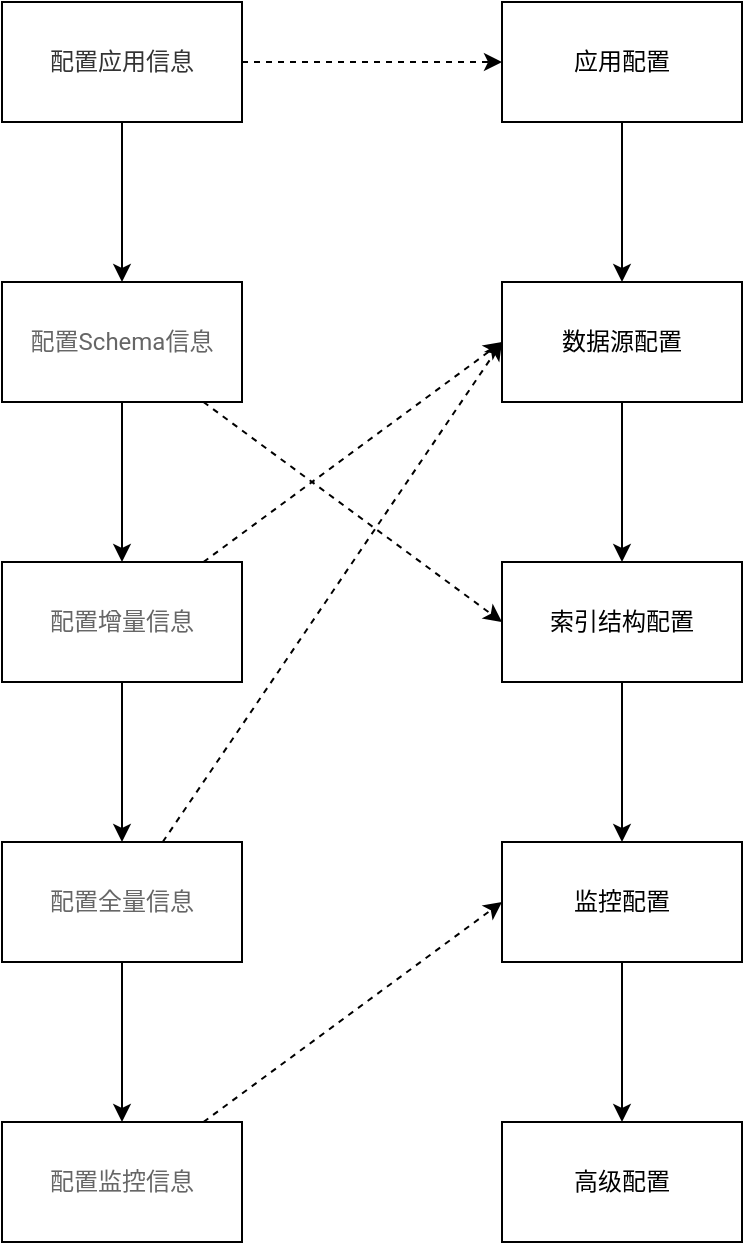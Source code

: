 <mxfile version="14.1.1" type="github">
  <diagram id="mg6_ln2mncLC90OhMLaE" name="Page-1">
    <mxGraphModel dx="1639" dy="912" grid="1" gridSize="10" guides="1" tooltips="1" connect="1" arrows="1" fold="1" page="1" pageScale="1" pageWidth="827" pageHeight="1169" math="0" shadow="0">
      <root>
        <mxCell id="0" />
        <mxCell id="1" parent="0" />
        <mxCell id="2LGqgcCa6hglrMfz8FRz-4" value="" style="edgeStyle=orthogonalEdgeStyle;rounded=0;orthogonalLoop=1;jettySize=auto;html=1;" edge="1" parent="1" source="2LGqgcCa6hglrMfz8FRz-1" target="2LGqgcCa6hglrMfz8FRz-3">
          <mxGeometry relative="1" as="geometry" />
        </mxCell>
        <mxCell id="2LGqgcCa6hglrMfz8FRz-25" style="edgeStyle=none;rounded=0;orthogonalLoop=1;jettySize=auto;html=1;entryX=0;entryY=0.5;entryDx=0;entryDy=0;dashed=1;" edge="1" parent="1" source="2LGqgcCa6hglrMfz8FRz-1" target="2LGqgcCa6hglrMfz8FRz-12">
          <mxGeometry relative="1" as="geometry" />
        </mxCell>
        <mxCell id="2LGqgcCa6hglrMfz8FRz-1" value="&lt;span style=&quot;color: rgb(51 , 51 , 51) ; font-family: &amp;#34;roboto&amp;#34; , &amp;#34;helvetica neue&amp;#34; , &amp;#34;helvetica&amp;#34; , &amp;#34;tahoma&amp;#34; , &amp;#34;arial&amp;#34; , &amp;#34;pingfang sc&amp;#34; , &amp;#34;microsoft yahei&amp;#34; ; text-align: left ; background-color: rgb(255 , 255 , 255)&quot;&gt;配置应用信息&lt;/span&gt;" style="rounded=0;whiteSpace=wrap;html=1;" vertex="1" parent="1">
          <mxGeometry x="310" y="110" width="120" height="60" as="geometry" />
        </mxCell>
        <mxCell id="2LGqgcCa6hglrMfz8FRz-6" value="" style="edgeStyle=orthogonalEdgeStyle;rounded=0;orthogonalLoop=1;jettySize=auto;html=1;" edge="1" parent="1" source="2LGqgcCa6hglrMfz8FRz-3" target="2LGqgcCa6hglrMfz8FRz-5">
          <mxGeometry relative="1" as="geometry" />
        </mxCell>
        <mxCell id="2LGqgcCa6hglrMfz8FRz-23" style="edgeStyle=none;rounded=0;orthogonalLoop=1;jettySize=auto;html=1;entryX=0;entryY=0.5;entryDx=0;entryDy=0;dashed=1;" edge="1" parent="1" source="2LGqgcCa6hglrMfz8FRz-3" target="2LGqgcCa6hglrMfz8FRz-16">
          <mxGeometry relative="1" as="geometry" />
        </mxCell>
        <mxCell id="2LGqgcCa6hglrMfz8FRz-3" value="&lt;span style=&quot;color: rgb(102 , 102 , 102) ; font-family: &amp;#34;roboto&amp;#34; , &amp;#34;helvetica neue&amp;#34; , &amp;#34;helvetica&amp;#34; , &amp;#34;tahoma&amp;#34; , &amp;#34;arial&amp;#34; , &amp;#34;pingfang sc&amp;#34; , &amp;#34;microsoft yahei&amp;#34; ; text-align: left ; background-color: rgb(255 , 255 , 255)&quot;&gt;配置Schema信息&lt;/span&gt;" style="rounded=0;whiteSpace=wrap;html=1;" vertex="1" parent="1">
          <mxGeometry x="310" y="250" width="120" height="60" as="geometry" />
        </mxCell>
        <mxCell id="2LGqgcCa6hglrMfz8FRz-8" value="" style="edgeStyle=orthogonalEdgeStyle;rounded=0;orthogonalLoop=1;jettySize=auto;html=1;" edge="1" parent="1" source="2LGqgcCa6hglrMfz8FRz-5" target="2LGqgcCa6hglrMfz8FRz-7">
          <mxGeometry relative="1" as="geometry" />
        </mxCell>
        <mxCell id="2LGqgcCa6hglrMfz8FRz-21" style="edgeStyle=none;rounded=0;orthogonalLoop=1;jettySize=auto;html=1;entryX=0;entryY=0.5;entryDx=0;entryDy=0;dashed=1;" edge="1" parent="1" source="2LGqgcCa6hglrMfz8FRz-5" target="2LGqgcCa6hglrMfz8FRz-14">
          <mxGeometry relative="1" as="geometry" />
        </mxCell>
        <mxCell id="2LGqgcCa6hglrMfz8FRz-5" value="&lt;span style=&quot;color: rgb(102 , 102 , 102) ; font-family: &amp;#34;roboto&amp;#34; , &amp;#34;helvetica neue&amp;#34; , &amp;#34;helvetica&amp;#34; , &amp;#34;tahoma&amp;#34; , &amp;#34;arial&amp;#34; , &amp;#34;pingfang sc&amp;#34; , &amp;#34;microsoft yahei&amp;#34; ; text-align: left ; background-color: rgb(255 , 255 , 255)&quot;&gt;配置增量信息&lt;/span&gt;" style="rounded=0;whiteSpace=wrap;html=1;" vertex="1" parent="1">
          <mxGeometry x="310" y="390" width="120" height="60" as="geometry" />
        </mxCell>
        <mxCell id="2LGqgcCa6hglrMfz8FRz-10" value="" style="edgeStyle=orthogonalEdgeStyle;rounded=0;orthogonalLoop=1;jettySize=auto;html=1;" edge="1" parent="1" source="2LGqgcCa6hglrMfz8FRz-7" target="2LGqgcCa6hglrMfz8FRz-9">
          <mxGeometry relative="1" as="geometry" />
        </mxCell>
        <mxCell id="2LGqgcCa6hglrMfz8FRz-22" style="edgeStyle=none;rounded=0;orthogonalLoop=1;jettySize=auto;html=1;entryX=0;entryY=0.5;entryDx=0;entryDy=0;dashed=1;" edge="1" parent="1" source="2LGqgcCa6hglrMfz8FRz-7" target="2LGqgcCa6hglrMfz8FRz-14">
          <mxGeometry relative="1" as="geometry" />
        </mxCell>
        <mxCell id="2LGqgcCa6hglrMfz8FRz-7" value="&lt;span style=&quot;color: rgb(102 , 102 , 102) ; font-family: &amp;#34;roboto&amp;#34; , &amp;#34;helvetica neue&amp;#34; , &amp;#34;helvetica&amp;#34; , &amp;#34;tahoma&amp;#34; , &amp;#34;arial&amp;#34; , &amp;#34;pingfang sc&amp;#34; , &amp;#34;microsoft yahei&amp;#34; ; text-align: left ; background-color: rgb(255 , 255 , 255)&quot;&gt;配置全量信息&lt;/span&gt;" style="rounded=0;whiteSpace=wrap;html=1;" vertex="1" parent="1">
          <mxGeometry x="310" y="530" width="120" height="60" as="geometry" />
        </mxCell>
        <mxCell id="2LGqgcCa6hglrMfz8FRz-24" style="edgeStyle=none;rounded=0;orthogonalLoop=1;jettySize=auto;html=1;entryX=0;entryY=0.5;entryDx=0;entryDy=0;dashed=1;" edge="1" parent="1" source="2LGqgcCa6hglrMfz8FRz-9" target="2LGqgcCa6hglrMfz8FRz-18">
          <mxGeometry relative="1" as="geometry">
            <mxPoint x="550" y="560" as="targetPoint" />
          </mxGeometry>
        </mxCell>
        <mxCell id="2LGqgcCa6hglrMfz8FRz-9" value="&lt;span style=&quot;color: rgb(102 , 102 , 102) ; font-family: &amp;#34;roboto&amp;#34; , &amp;#34;helvetica neue&amp;#34; , &amp;#34;helvetica&amp;#34; , &amp;#34;tahoma&amp;#34; , &amp;#34;arial&amp;#34; , &amp;#34;pingfang sc&amp;#34; , &amp;#34;microsoft yahei&amp;#34; ; text-align: left ; background-color: rgb(255 , 255 , 255)&quot;&gt;配置监控信息&lt;/span&gt;" style="rounded=0;whiteSpace=wrap;html=1;" vertex="1" parent="1">
          <mxGeometry x="310" y="670" width="120" height="60" as="geometry" />
        </mxCell>
        <mxCell id="2LGqgcCa6hglrMfz8FRz-11" value="" style="edgeStyle=orthogonalEdgeStyle;rounded=0;orthogonalLoop=1;jettySize=auto;html=1;" edge="1" parent="1" source="2LGqgcCa6hglrMfz8FRz-12" target="2LGqgcCa6hglrMfz8FRz-14">
          <mxGeometry relative="1" as="geometry" />
        </mxCell>
        <mxCell id="2LGqgcCa6hglrMfz8FRz-12" value="应用配置" style="rounded=0;whiteSpace=wrap;html=1;" vertex="1" parent="1">
          <mxGeometry x="560" y="110" width="120" height="60" as="geometry" />
        </mxCell>
        <mxCell id="2LGqgcCa6hglrMfz8FRz-13" value="" style="edgeStyle=orthogonalEdgeStyle;rounded=0;orthogonalLoop=1;jettySize=auto;html=1;" edge="1" parent="1" source="2LGqgcCa6hglrMfz8FRz-14" target="2LGqgcCa6hglrMfz8FRz-16">
          <mxGeometry relative="1" as="geometry" />
        </mxCell>
        <mxCell id="2LGqgcCa6hglrMfz8FRz-14" value="数据源配置" style="rounded=0;whiteSpace=wrap;html=1;" vertex="1" parent="1">
          <mxGeometry x="560" y="250" width="120" height="60" as="geometry" />
        </mxCell>
        <mxCell id="2LGqgcCa6hglrMfz8FRz-15" value="" style="edgeStyle=orthogonalEdgeStyle;rounded=0;orthogonalLoop=1;jettySize=auto;html=1;" edge="1" parent="1" source="2LGqgcCa6hglrMfz8FRz-16" target="2LGqgcCa6hglrMfz8FRz-18">
          <mxGeometry relative="1" as="geometry" />
        </mxCell>
        <mxCell id="2LGqgcCa6hglrMfz8FRz-16" value="索引结构配置" style="rounded=0;whiteSpace=wrap;html=1;" vertex="1" parent="1">
          <mxGeometry x="560" y="390" width="120" height="60" as="geometry" />
        </mxCell>
        <mxCell id="2LGqgcCa6hglrMfz8FRz-17" value="" style="edgeStyle=orthogonalEdgeStyle;rounded=0;orthogonalLoop=1;jettySize=auto;html=1;" edge="1" parent="1" source="2LGqgcCa6hglrMfz8FRz-18" target="2LGqgcCa6hglrMfz8FRz-19">
          <mxGeometry relative="1" as="geometry" />
        </mxCell>
        <mxCell id="2LGqgcCa6hglrMfz8FRz-18" value="监控配置" style="rounded=0;whiteSpace=wrap;html=1;" vertex="1" parent="1">
          <mxGeometry x="560" y="530" width="120" height="60" as="geometry" />
        </mxCell>
        <mxCell id="2LGqgcCa6hglrMfz8FRz-19" value="高级配置" style="rounded=0;whiteSpace=wrap;html=1;" vertex="1" parent="1">
          <mxGeometry x="560" y="670" width="120" height="60" as="geometry" />
        </mxCell>
      </root>
    </mxGraphModel>
  </diagram>
</mxfile>
